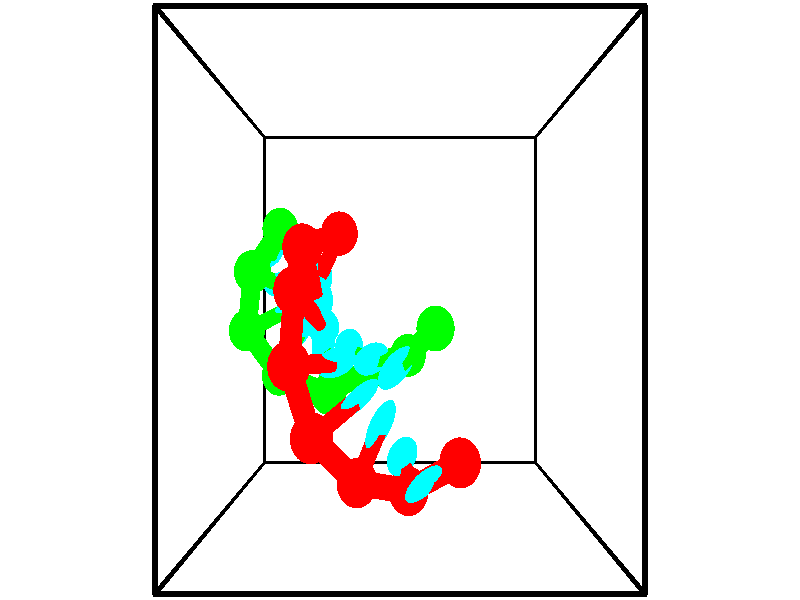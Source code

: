 // switches for output
#declare DRAW_BASES = 1; // possible values are 0, 1; only relevant for DNA ribbons
#declare DRAW_BASES_TYPE = 3; // possible values are 1, 2, 3; only relevant for DNA ribbons
#declare DRAW_FOG = 0; // set to 1 to enable fog

#include "colors.inc"

#include "transforms.inc"
background { rgb <1, 1, 1>}

#default {
   normal{
       ripples 0.25
       frequency 0.20
       turbulence 0.2
       lambda 5
   }
	finish {
		phong 0.1
		phong_size 40.
	}
}

// original window dimensions: 1024x640


// camera settings

camera {
	sky <-0, 1, 0>
	up <-0, 1, 0>
	right 1.6 * <1, 0, 0>
	location <2.5, 2.5, 11.1562>
	look_at <2.5, 2.5, 2.5>
	direction <0, 0, -8.6562>
	angle 67.0682
}


# declare cpy_camera_pos = <2.5, 2.5, 11.1562>;
# if (DRAW_FOG = 1)
fog {
	fog_type 2
	up vnormalize(cpy_camera_pos)
	color rgbt<1,1,1,0.3>
	distance 1e-5
	fog_alt 3e-3
	fog_offset 4
}
# end


// LIGHTS

# declare lum = 6;
global_settings {
	ambient_light rgb lum * <0.05, 0.05, 0.05>
	max_trace_level 15
}# declare cpy_direct_light_amount = 0.25;
light_source
{	1000 * <-1, -1, 1>,
	rgb lum * cpy_direct_light_amount
	parallel
}

light_source
{	1000 * <1, 1, -1>,
	rgb lum * cpy_direct_light_amount
	parallel
}

// strand 0

// nucleotide -1

// particle -1
sphere {
	<3.226473, 0.860636, 3.858285> 0.250000
	pigment { color rgbt <1,0,0,0> }
	no_shadow
}
cylinder {
	<2.966122, 0.814186, 4.158384>,  <2.809911, 0.786316, 4.338444>, 0.100000
	pigment { color rgbt <1,0,0,0> }
	no_shadow
}
cylinder {
	<2.966122, 0.814186, 4.158384>,  <3.226473, 0.860636, 3.858285>, 0.100000
	pigment { color rgbt <1,0,0,0> }
	no_shadow
}

// particle -1
sphere {
	<2.966122, 0.814186, 4.158384> 0.100000
	pigment { color rgbt <1,0,0,0> }
	no_shadow
}
sphere {
	0, 1
	scale<0.080000,0.200000,0.300000>
	matrix <-0.657313, 0.580672, -0.480375,
		-0.379866, -0.805813, -0.454276,
		-0.650878, -0.116124, 0.750249,
		2.770858, 0.779349, 4.383459>
	pigment { color rgbt <0,1,1,0> }
	no_shadow
}
cylinder {
	<2.607167, 0.504871, 3.594078>,  <3.226473, 0.860636, 3.858285>, 0.130000
	pigment { color rgbt <1,0,0,0> }
	no_shadow
}

// nucleotide -1

// particle -1
sphere {
	<2.607167, 0.504871, 3.594078> 0.250000
	pigment { color rgbt <1,0,0,0> }
	no_shadow
}
cylinder {
	<2.561367, 0.772537, 3.887774>,  <2.533887, 0.933137, 4.063991>, 0.100000
	pigment { color rgbt <1,0,0,0> }
	no_shadow
}
cylinder {
	<2.561367, 0.772537, 3.887774>,  <2.607167, 0.504871, 3.594078>, 0.100000
	pigment { color rgbt <1,0,0,0> }
	no_shadow
}

// particle -1
sphere {
	<2.561367, 0.772537, 3.887774> 0.100000
	pigment { color rgbt <1,0,0,0> }
	no_shadow
}
sphere {
	0, 1
	scale<0.080000,0.200000,0.300000>
	matrix <-0.500163, 0.599759, -0.624601,
		-0.858328, -0.438756, 0.266020,
		-0.114499, 0.669165, 0.734239,
		2.527017, 0.973287, 4.108046>
	pigment { color rgbt <0,1,1,0> }
	no_shadow
}
cylinder {
	<1.970993, 0.625208, 3.730868>,  <2.607167, 0.504871, 3.594078>, 0.130000
	pigment { color rgbt <1,0,0,0> }
	no_shadow
}

// nucleotide -1

// particle -1
sphere {
	<1.970993, 0.625208, 3.730868> 0.250000
	pigment { color rgbt <1,0,0,0> }
	no_shadow
}
cylinder {
	<2.139572, 0.976425, 3.821575>,  <2.240720, 1.187155, 3.875999>, 0.100000
	pigment { color rgbt <1,0,0,0> }
	no_shadow
}
cylinder {
	<2.139572, 0.976425, 3.821575>,  <1.970993, 0.625208, 3.730868>, 0.100000
	pigment { color rgbt <1,0,0,0> }
	no_shadow
}

// particle -1
sphere {
	<2.139572, 0.976425, 3.821575> 0.100000
	pigment { color rgbt <1,0,0,0> }
	no_shadow
}
sphere {
	0, 1
	scale<0.080000,0.200000,0.300000>
	matrix <-0.682838, 0.471809, -0.557788,
		-0.596753, 0.080233, 0.798404,
		0.421447, 0.878043, 0.226768,
		2.266006, 1.239838, 3.889606>
	pigment { color rgbt <0,1,1,0> }
	no_shadow
}
cylinder {
	<1.455989, 1.142562, 4.038126>,  <1.970993, 0.625208, 3.730868>, 0.130000
	pigment { color rgbt <1,0,0,0> }
	no_shadow
}

// nucleotide -1

// particle -1
sphere {
	<1.455989, 1.142562, 4.038126> 0.250000
	pigment { color rgbt <1,0,0,0> }
	no_shadow
}
cylinder {
	<1.764774, 1.345490, 3.884918>,  <1.950045, 1.467246, 3.792994>, 0.100000
	pigment { color rgbt <1,0,0,0> }
	no_shadow
}
cylinder {
	<1.764774, 1.345490, 3.884918>,  <1.455989, 1.142562, 4.038126>, 0.100000
	pigment { color rgbt <1,0,0,0> }
	no_shadow
}

// particle -1
sphere {
	<1.764774, 1.345490, 3.884918> 0.100000
	pigment { color rgbt <1,0,0,0> }
	no_shadow
}
sphere {
	0, 1
	scale<0.080000,0.200000,0.300000>
	matrix <-0.634936, 0.644314, -0.426283,
		0.030523, 0.572266, 0.819500,
		0.771962, 0.507318, -0.383018,
		1.996363, 1.497685, 3.770013>
	pigment { color rgbt <0,1,1,0> }
	no_shadow
}
cylinder {
	<1.195086, 1.854070, 4.068080>,  <1.455989, 1.142562, 4.038126>, 0.130000
	pigment { color rgbt <1,0,0,0> }
	no_shadow
}

// nucleotide -1

// particle -1
sphere {
	<1.195086, 1.854070, 4.068080> 0.250000
	pigment { color rgbt <1,0,0,0> }
	no_shadow
}
cylinder {
	<1.483631, 1.849518, 3.791094>,  <1.656758, 1.846787, 3.624902>, 0.100000
	pigment { color rgbt <1,0,0,0> }
	no_shadow
}
cylinder {
	<1.483631, 1.849518, 3.791094>,  <1.195086, 1.854070, 4.068080>, 0.100000
	pigment { color rgbt <1,0,0,0> }
	no_shadow
}

// particle -1
sphere {
	<1.483631, 1.849518, 3.791094> 0.100000
	pigment { color rgbt <1,0,0,0> }
	no_shadow
}
sphere {
	0, 1
	scale<0.080000,0.200000,0.300000>
	matrix <-0.559143, 0.580411, -0.592015,
		0.408651, 0.814244, 0.412323,
		0.721362, -0.011380, -0.692465,
		1.700040, 1.846104, 3.583354>
	pigment { color rgbt <0,1,1,0> }
	no_shadow
}
cylinder {
	<1.232582, 2.592674, 3.904123>,  <1.195086, 1.854070, 4.068080>, 0.130000
	pigment { color rgbt <1,0,0,0> }
	no_shadow
}

// nucleotide -1

// particle -1
sphere {
	<1.232582, 2.592674, 3.904123> 0.250000
	pigment { color rgbt <1,0,0,0> }
	no_shadow
}
cylinder {
	<1.386135, 2.379967, 3.602167>,  <1.478267, 2.252342, 3.420994>, 0.100000
	pigment { color rgbt <1,0,0,0> }
	no_shadow
}
cylinder {
	<1.386135, 2.379967, 3.602167>,  <1.232582, 2.592674, 3.904123>, 0.100000
	pigment { color rgbt <1,0,0,0> }
	no_shadow
}

// particle -1
sphere {
	<1.386135, 2.379967, 3.602167> 0.100000
	pigment { color rgbt <1,0,0,0> }
	no_shadow
}
sphere {
	0, 1
	scale<0.080000,0.200000,0.300000>
	matrix <-0.414947, 0.630984, -0.655498,
		0.824896, 0.564873, 0.021568,
		0.383882, -0.531768, -0.754889,
		1.501300, 2.220436, 3.375700>
	pigment { color rgbt <0,1,1,0> }
	no_shadow
}
cylinder {
	<1.259911, 3.059963, 3.490959>,  <1.232582, 2.592674, 3.904123>, 0.130000
	pigment { color rgbt <1,0,0,0> }
	no_shadow
}

// nucleotide -1

// particle -1
sphere {
	<1.259911, 3.059963, 3.490959> 0.250000
	pigment { color rgbt <1,0,0,0> }
	no_shadow
}
cylinder {
	<1.339500, 2.752258, 3.248095>,  <1.387254, 2.567635, 3.102376>, 0.100000
	pigment { color rgbt <1,0,0,0> }
	no_shadow
}
cylinder {
	<1.339500, 2.752258, 3.248095>,  <1.259911, 3.059963, 3.490959>, 0.100000
	pigment { color rgbt <1,0,0,0> }
	no_shadow
}

// particle -1
sphere {
	<1.339500, 2.752258, 3.248095> 0.100000
	pigment { color rgbt <1,0,0,0> }
	no_shadow
}
sphere {
	0, 1
	scale<0.080000,0.200000,0.300000>
	matrix <-0.368206, 0.515474, -0.773763,
		0.908203, 0.377519, -0.180682,
		0.198974, -0.769263, -0.607161,
		1.399192, 2.521479, 3.065946>
	pigment { color rgbt <0,1,1,0> }
	no_shadow
}
cylinder {
	<1.673955, 3.254015, 2.928706>,  <1.259911, 3.059963, 3.490959>, 0.130000
	pigment { color rgbt <1,0,0,0> }
	no_shadow
}

// nucleotide -1

// particle -1
sphere {
	<1.673955, 3.254015, 2.928706> 0.250000
	pigment { color rgbt <1,0,0,0> }
	no_shadow
}
cylinder {
	<1.478279, 2.927982, 2.804554>,  <1.360874, 2.732363, 2.730063>, 0.100000
	pigment { color rgbt <1,0,0,0> }
	no_shadow
}
cylinder {
	<1.478279, 2.927982, 2.804554>,  <1.673955, 3.254015, 2.928706>, 0.100000
	pigment { color rgbt <1,0,0,0> }
	no_shadow
}

// particle -1
sphere {
	<1.478279, 2.927982, 2.804554> 0.100000
	pigment { color rgbt <1,0,0,0> }
	no_shadow
}
sphere {
	0, 1
	scale<0.080000,0.200000,0.300000>
	matrix <-0.264826, 0.477880, -0.837555,
		0.831000, -0.327526, -0.449628,
		-0.489189, -0.815081, -0.310381,
		1.331522, 2.683458, 2.711440>
	pigment { color rgbt <0,1,1,0> }
	no_shadow
}
// strand 1

// nucleotide -1

// particle -1
sphere {
	<0.809470, 3.335172, 2.613585> 0.250000
	pigment { color rgbt <0,1,0,0> }
	no_shadow
}
cylinder {
	<0.653564, 3.172699, 2.282986>,  <0.560021, 3.075215, 2.084626>, 0.100000
	pigment { color rgbt <0,1,0,0> }
	no_shadow
}
cylinder {
	<0.653564, 3.172699, 2.282986>,  <0.809470, 3.335172, 2.613585>, 0.100000
	pigment { color rgbt <0,1,0,0> }
	no_shadow
}

// particle -1
sphere {
	<0.653564, 3.172699, 2.282986> 0.100000
	pigment { color rgbt <0,1,0,0> }
	no_shadow
}
sphere {
	0, 1
	scale<0.080000,0.200000,0.300000>
	matrix <0.363355, -0.892493, 0.267263,
		-0.846202, -0.196143, 0.495450,
		-0.389764, -0.406182, -0.826499,
		0.536635, 3.050844, 2.035036>
	pigment { color rgbt <0,1,1,0> }
	no_shadow
}
cylinder {
	<0.456952, 2.825589, 2.786775>,  <0.809470, 3.335172, 2.613585>, 0.130000
	pigment { color rgbt <0,1,0,0> }
	no_shadow
}

// nucleotide -1

// particle -1
sphere {
	<0.456952, 2.825589, 2.786775> 0.250000
	pigment { color rgbt <0,1,0,0> }
	no_shadow
}
cylinder {
	<0.593933, 2.750732, 2.418491>,  <0.676122, 2.705818, 2.197521>, 0.100000
	pigment { color rgbt <0,1,0,0> }
	no_shadow
}
cylinder {
	<0.593933, 2.750732, 2.418491>,  <0.456952, 2.825589, 2.786775>, 0.100000
	pigment { color rgbt <0,1,0,0> }
	no_shadow
}

// particle -1
sphere {
	<0.593933, 2.750732, 2.418491> 0.100000
	pigment { color rgbt <0,1,0,0> }
	no_shadow
}
sphere {
	0, 1
	scale<0.080000,0.200000,0.300000>
	matrix <0.539507, -0.763121, 0.355779,
		-0.769194, -0.618566, -0.160365,
		0.342450, -0.187145, -0.920708,
		0.696669, 2.694590, 2.142279>
	pigment { color rgbt <0,1,1,0> }
	no_shadow
}
cylinder {
	<0.310371, 2.136678, 2.519572>,  <0.456952, 2.825589, 2.786775>, 0.130000
	pigment { color rgbt <0,1,0,0> }
	no_shadow
}

// nucleotide -1

// particle -1
sphere {
	<0.310371, 2.136678, 2.519572> 0.250000
	pigment { color rgbt <0,1,0,0> }
	no_shadow
}
cylinder {
	<0.652397, 2.290497, 2.380440>,  <0.857613, 2.382788, 2.296960>, 0.100000
	pigment { color rgbt <0,1,0,0> }
	no_shadow
}
cylinder {
	<0.652397, 2.290497, 2.380440>,  <0.310371, 2.136678, 2.519572>, 0.100000
	pigment { color rgbt <0,1,0,0> }
	no_shadow
}

// particle -1
sphere {
	<0.652397, 2.290497, 2.380440> 0.100000
	pigment { color rgbt <0,1,0,0> }
	no_shadow
}
sphere {
	0, 1
	scale<0.080000,0.200000,0.300000>
	matrix <0.512341, -0.729833, 0.452604,
		-0.079811, -0.565214, -0.821074,
		0.855065, 0.384548, -0.347831,
		0.908917, 2.405861, 2.276090>
	pigment { color rgbt <0,1,1,0> }
	no_shadow
}
cylinder {
	<0.742328, 1.590045, 2.354490>,  <0.310371, 2.136678, 2.519572>, 0.130000
	pigment { color rgbt <0,1,0,0> }
	no_shadow
}

// nucleotide -1

// particle -1
sphere {
	<0.742328, 1.590045, 2.354490> 0.250000
	pigment { color rgbt <0,1,0,0> }
	no_shadow
}
cylinder {
	<0.941765, 1.915054, 2.475296>,  <1.061427, 2.110060, 2.547780>, 0.100000
	pigment { color rgbt <0,1,0,0> }
	no_shadow
}
cylinder {
	<0.941765, 1.915054, 2.475296>,  <0.742328, 1.590045, 2.354490>, 0.100000
	pigment { color rgbt <0,1,0,0> }
	no_shadow
}

// particle -1
sphere {
	<0.941765, 1.915054, 2.475296> 0.100000
	pigment { color rgbt <0,1,0,0> }
	no_shadow
}
sphere {
	0, 1
	scale<0.080000,0.200000,0.300000>
	matrix <0.630712, -0.579055, 0.516621,
		0.594650, -0.067098, -0.801180,
		0.498591, 0.812523, 0.302016,
		1.091342, 2.158811, 2.565901>
	pigment { color rgbt <0,1,1,0> }
	no_shadow
}
cylinder {
	<1.467190, 1.373017, 2.451045>,  <0.742328, 1.590045, 2.354490>, 0.130000
	pigment { color rgbt <0,1,0,0> }
	no_shadow
}

// nucleotide -1

// particle -1
sphere {
	<1.467190, 1.373017, 2.451045> 0.250000
	pigment { color rgbt <0,1,0,0> }
	no_shadow
}
cylinder {
	<1.448402, 1.730377, 2.629765>,  <1.437130, 1.944793, 2.736996>, 0.100000
	pigment { color rgbt <0,1,0,0> }
	no_shadow
}
cylinder {
	<1.448402, 1.730377, 2.629765>,  <1.467190, 1.373017, 2.451045>, 0.100000
	pigment { color rgbt <0,1,0,0> }
	no_shadow
}

// particle -1
sphere {
	<1.448402, 1.730377, 2.629765> 0.100000
	pigment { color rgbt <0,1,0,0> }
	no_shadow
}
sphere {
	0, 1
	scale<0.080000,0.200000,0.300000>
	matrix <0.745300, -0.266468, 0.611165,
		0.665073, 0.361705, -0.653336,
		-0.046968, 0.893400, 0.446800,
		1.434312, 1.998397, 2.763804>
	pigment { color rgbt <0,1,1,0> }
	no_shadow
}
cylinder {
	<2.094151, 1.693040, 2.360370>,  <1.467190, 1.373017, 2.451045>, 0.130000
	pigment { color rgbt <0,1,0,0> }
	no_shadow
}

// nucleotide -1

// particle -1
sphere {
	<2.094151, 1.693040, 2.360370> 0.250000
	pigment { color rgbt <0,1,0,0> }
	no_shadow
}
cylinder {
	<1.931587, 1.852501, 2.689224>,  <1.834049, 1.948177, 2.886537>, 0.100000
	pigment { color rgbt <0,1,0,0> }
	no_shadow
}
cylinder {
	<1.931587, 1.852501, 2.689224>,  <2.094151, 1.693040, 2.360370>, 0.100000
	pigment { color rgbt <0,1,0,0> }
	no_shadow
}

// particle -1
sphere {
	<1.931587, 1.852501, 2.689224> 0.100000
	pigment { color rgbt <0,1,0,0> }
	no_shadow
}
sphere {
	0, 1
	scale<0.080000,0.200000,0.300000>
	matrix <0.724475, -0.407680, 0.555817,
		0.556746, 0.821507, -0.123128,
		-0.406411, 0.398652, 0.822136,
		1.809664, 1.972096, 2.935865>
	pigment { color rgbt <0,1,1,0> }
	no_shadow
}
cylinder {
	<2.613120, 1.851637, 2.662293>,  <2.094151, 1.693040, 2.360370>, 0.130000
	pigment { color rgbt <0,1,0,0> }
	no_shadow
}

// nucleotide -1

// particle -1
sphere {
	<2.613120, 1.851637, 2.662293> 0.250000
	pigment { color rgbt <0,1,0,0> }
	no_shadow
}
cylinder {
	<2.334908, 1.849571, 2.949684>,  <2.167980, 1.848332, 3.122119>, 0.100000
	pigment { color rgbt <0,1,0,0> }
	no_shadow
}
cylinder {
	<2.334908, 1.849571, 2.949684>,  <2.613120, 1.851637, 2.662293>, 0.100000
	pigment { color rgbt <0,1,0,0> }
	no_shadow
}

// particle -1
sphere {
	<2.334908, 1.849571, 2.949684> 0.100000
	pigment { color rgbt <0,1,0,0> }
	no_shadow
}
sphere {
	0, 1
	scale<0.080000,0.200000,0.300000>
	matrix <0.657802, -0.406827, 0.633868,
		0.289023, 0.913491, 0.286357,
		-0.695530, -0.005164, 0.718479,
		2.126249, 1.848022, 3.165228>
	pigment { color rgbt <0,1,1,0> }
	no_shadow
}
cylinder {
	<2.965779, 2.188696, 3.236743>,  <2.613120, 1.851637, 2.662293>, 0.130000
	pigment { color rgbt <0,1,0,0> }
	no_shadow
}

// nucleotide -1

// particle -1
sphere {
	<2.965779, 2.188696, 3.236743> 0.250000
	pigment { color rgbt <0,1,0,0> }
	no_shadow
}
cylinder {
	<2.673431, 1.954460, 3.376980>,  <2.498023, 1.813918, 3.461122>, 0.100000
	pigment { color rgbt <0,1,0,0> }
	no_shadow
}
cylinder {
	<2.673431, 1.954460, 3.376980>,  <2.965779, 2.188696, 3.236743>, 0.100000
	pigment { color rgbt <0,1,0,0> }
	no_shadow
}

// particle -1
sphere {
	<2.673431, 1.954460, 3.376980> 0.100000
	pigment { color rgbt <0,1,0,0> }
	no_shadow
}
sphere {
	0, 1
	scale<0.080000,0.200000,0.300000>
	matrix <0.623476, -0.363837, 0.692026,
		-0.277685, 0.724366, 0.631019,
		-0.730868, -0.585591, 0.350593,
		2.454171, 1.778783, 3.482158>
	pigment { color rgbt <0,1,1,0> }
	no_shadow
}
// box output
cylinder {
	<0.000000, 0.000000, 0.000000>,  <5.000000, 0.000000, 0.000000>, 0.025000
	pigment { color rgbt <0,0,0,0> }
	no_shadow
}
cylinder {
	<0.000000, 0.000000, 0.000000>,  <0.000000, 5.000000, 0.000000>, 0.025000
	pigment { color rgbt <0,0,0,0> }
	no_shadow
}
cylinder {
	<0.000000, 0.000000, 0.000000>,  <0.000000, 0.000000, 5.000000>, 0.025000
	pigment { color rgbt <0,0,0,0> }
	no_shadow
}
cylinder {
	<5.000000, 5.000000, 5.000000>,  <0.000000, 5.000000, 5.000000>, 0.025000
	pigment { color rgbt <0,0,0,0> }
	no_shadow
}
cylinder {
	<5.000000, 5.000000, 5.000000>,  <5.000000, 0.000000, 5.000000>, 0.025000
	pigment { color rgbt <0,0,0,0> }
	no_shadow
}
cylinder {
	<5.000000, 5.000000, 5.000000>,  <5.000000, 5.000000, 0.000000>, 0.025000
	pigment { color rgbt <0,0,0,0> }
	no_shadow
}
cylinder {
	<0.000000, 0.000000, 5.000000>,  <0.000000, 5.000000, 5.000000>, 0.025000
	pigment { color rgbt <0,0,0,0> }
	no_shadow
}
cylinder {
	<0.000000, 0.000000, 5.000000>,  <5.000000, 0.000000, 5.000000>, 0.025000
	pigment { color rgbt <0,0,0,0> }
	no_shadow
}
cylinder {
	<5.000000, 5.000000, 0.000000>,  <0.000000, 5.000000, 0.000000>, 0.025000
	pigment { color rgbt <0,0,0,0> }
	no_shadow
}
cylinder {
	<5.000000, 5.000000, 0.000000>,  <5.000000, 0.000000, 0.000000>, 0.025000
	pigment { color rgbt <0,0,0,0> }
	no_shadow
}
cylinder {
	<5.000000, 0.000000, 5.000000>,  <5.000000, 0.000000, 0.000000>, 0.025000
	pigment { color rgbt <0,0,0,0> }
	no_shadow
}
cylinder {
	<0.000000, 5.000000, 0.000000>,  <0.000000, 5.000000, 5.000000>, 0.025000
	pigment { color rgbt <0,0,0,0> }
	no_shadow
}
// end of box output
